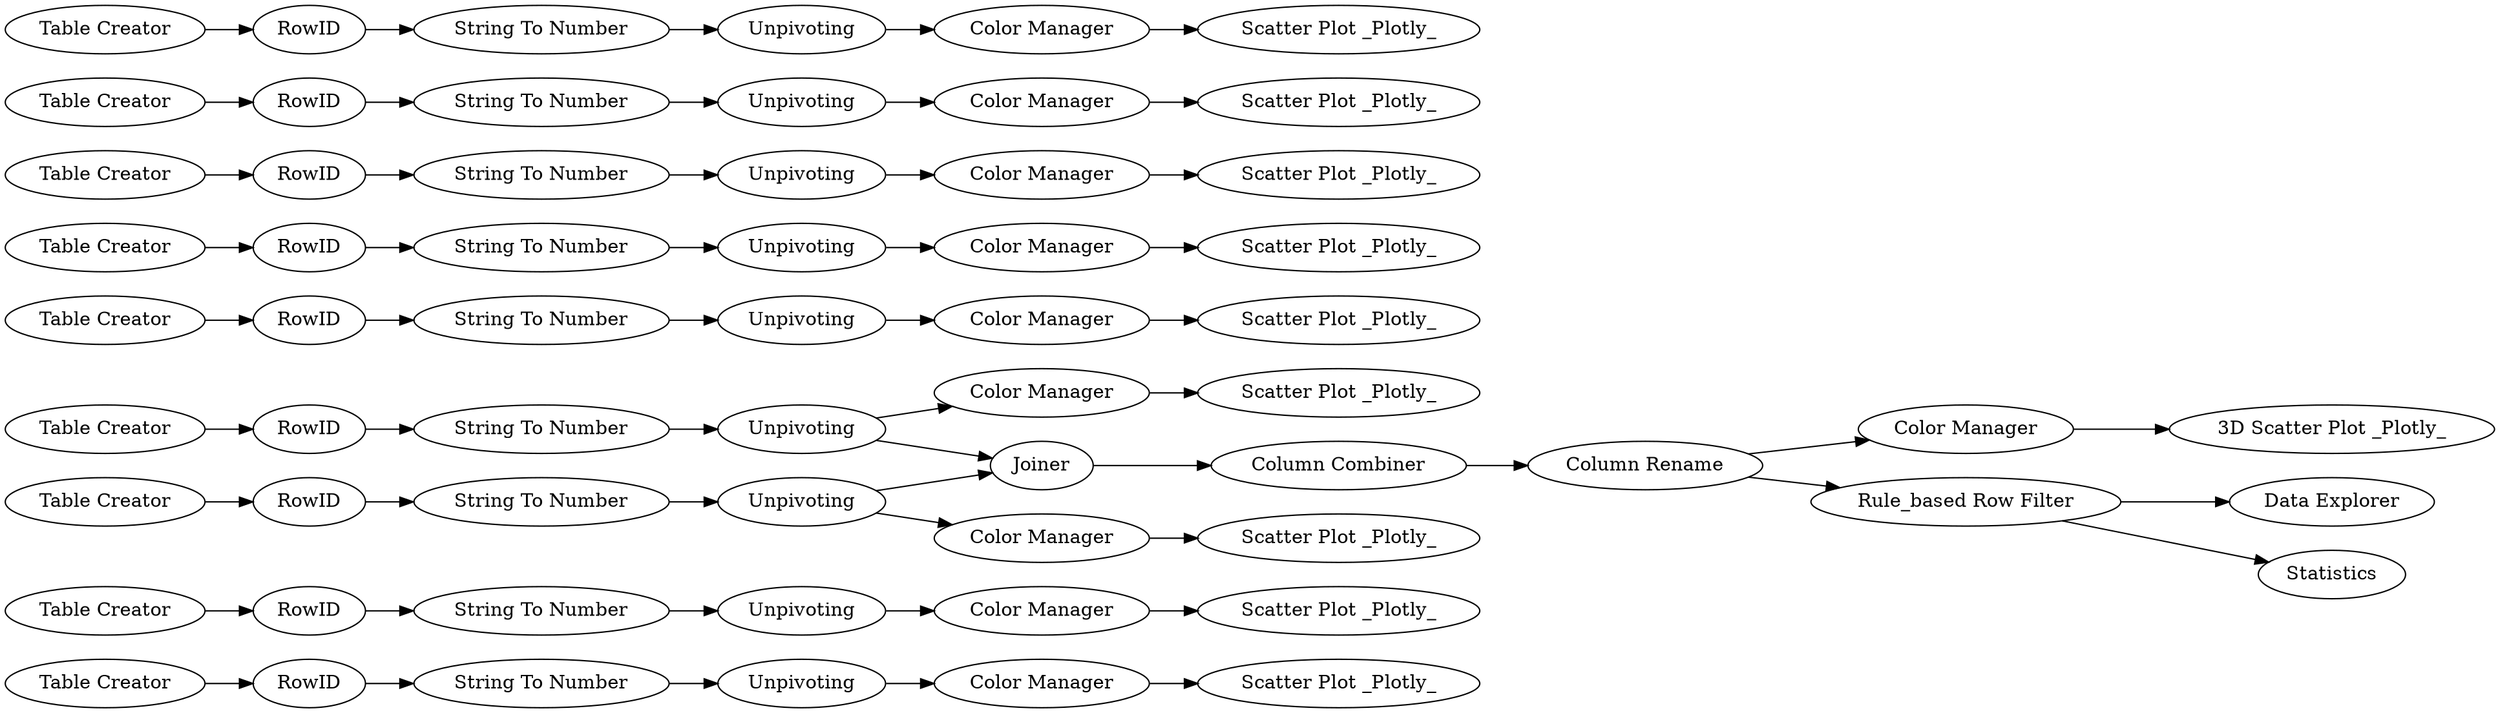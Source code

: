 digraph {
	1 [label="Table Creator"]
	2 [label=RowID]
	3 [label="String To Number"]
	4 [label=Unpivoting]
	5 [label=RowID]
	6 [label=Unpivoting]
	7 [label="Table Creator"]
	8 [label="String To Number"]
	9 [label="Table Creator"]
	10 [label=Unpivoting]
	11 [label=RowID]
	12 [label="String To Number"]
	14 [label="String To Number"]
	15 [label=Unpivoting]
	16 [label=RowID]
	17 [label="Table Creator"]
	18 [label="Table Creator"]
	19 [label=Unpivoting]
	20 [label="Table Creator"]
	21 [label=RowID]
	22 [label="String To Number"]
	23 [label=Unpivoting]
	24 [label=RowID]
	25 [label="String To Number"]
	26 [label=RowID]
	27 [label="String To Number"]
	28 [label="Table Creator"]
	29 [label="Table Creator"]
	30 [label=RowID]
	31 [label=Unpivoting]
	32 [label=Unpivoting]
	33 [label="String To Number"]
	34 [label="Table Creator"]
	35 [label="String To Number"]
	36 [label=RowID]
	37 [label=Unpivoting]
	38 [label="Scatter Plot _Plotly_"]
	39 [label="Color Manager"]
	40 [label="Color Manager"]
	41 [label="Scatter Plot _Plotly_"]
	42 [label="Color Manager"]
	43 [label="Scatter Plot _Plotly_"]
	44 [label="Color Manager"]
	45 [label="Scatter Plot _Plotly_"]
	46 [label="Color Manager"]
	47 [label="Scatter Plot _Plotly_"]
	48 [label="Color Manager"]
	49 [label="Scatter Plot _Plotly_"]
	50 [label="Color Manager"]
	51 [label="Scatter Plot _Plotly_"]
	52 [label="Color Manager"]
	53 [label="Scatter Plot _Plotly_"]
	54 [label="Color Manager"]
	55 [label="Scatter Plot _Plotly_"]
	56 [label=Joiner]
	58 [label="Color Manager"]
	61 [label="Data Explorer"]
	62 [label="Column Combiner"]
	63 [label="Column Rename"]
	65 [label="Rule_based Row Filter"]
	66 [label=Statistics]
	67 [label="3D Scatter Plot _Plotly_"]
	1 -> 2
	2 -> 3
	3 -> 4
	4 -> 39
	5 -> 8
	6 -> 40
	7 -> 5
	8 -> 6
	9 -> 11
	10 -> 44
	10 -> 56
	11 -> 12
	12 -> 10
	14 -> 15
	15 -> 42
	15 -> 56
	16 -> 14
	17 -> 16
	18 -> 21
	19 -> 46
	20 -> 24
	21 -> 22
	22 -> 19
	23 -> 48
	24 -> 25
	25 -> 23
	26 -> 33
	27 -> 31
	28 -> 26
	29 -> 30
	30 -> 27
	31 -> 52
	32 -> 50
	33 -> 32
	34 -> 36
	35 -> 37
	36 -> 35
	37 -> 54
	39 -> 38
	40 -> 41
	42 -> 43
	44 -> 45
	46 -> 47
	48 -> 49
	50 -> 51
	52 -> 53
	54 -> 55
	56 -> 62
	58 -> 67
	62 -> 63
	63 -> 65
	63 -> 58
	65 -> 61
	65 -> 66
	rankdir=LR
}
